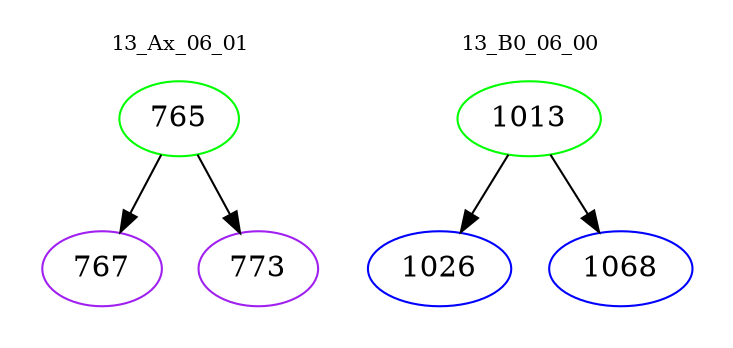 digraph{
subgraph cluster_0 {
color = white
label = "13_Ax_06_01";
fontsize=10;
T0_765 [label="765", color="green"]
T0_765 -> T0_767 [color="black"]
T0_767 [label="767", color="purple"]
T0_765 -> T0_773 [color="black"]
T0_773 [label="773", color="purple"]
}
subgraph cluster_1 {
color = white
label = "13_B0_06_00";
fontsize=10;
T1_1013 [label="1013", color="green"]
T1_1013 -> T1_1026 [color="black"]
T1_1026 [label="1026", color="blue"]
T1_1013 -> T1_1068 [color="black"]
T1_1068 [label="1068", color="blue"]
}
}
